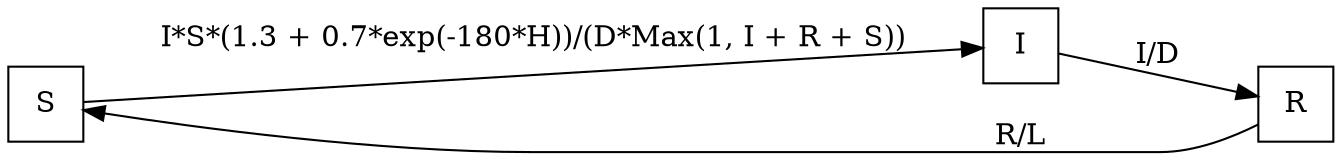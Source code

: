 // pei
strict digraph {
	rankdir=LR
	node [shape=square]
	edge [minlen=2.0]
	S -> I [label="I*S*(1.3 + 0.7*exp(-180*H))/(D*Max(1, I + R + S))"]
	I -> R [label="I/D"]
	R -> S [label="R/L"]
}
